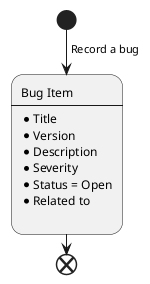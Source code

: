 @startuml bug_creation
'rectangle bug
'rectangle ticket
'rectangle scenario
'
'bug .> ticket : related to
'note on link
'    {
'       "affects": ["ticket reference",],
'       "breaks": ["scenario reference",]
'    }
'end note
'
'ticket <- scenario : tested by

start
-> Record a bug;
:Bug Item
----
* Title
* Version
* Description
* Severity
* Status = Open
* Related to
;
end
@enduml

@startuml Bug_lifecycle
Actor User
Participant Server
Database DB
== Bug creation ==
User -> Server: POST **/v1/projects/{project_name}/bugs
Server -> DB: insert new bug
DB --> Server: inserted id
Server --> User: 201 Created (??)
note right
    TODO check if return a 201
     with the location header
end note
== Bugs reading ==
User -> Server: GET **/v1/projects/{project_name}/bugs
Server -> DB: Select all bugs\n join with bug_issues
DB --> Server: list of bugs
Server --> User: 200 OK
@enduml